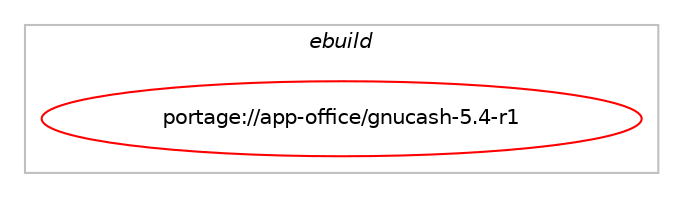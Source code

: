 digraph prolog {

# *************
# Graph options
# *************

newrank=true;
concentrate=true;
compound=true;
graph [rankdir=LR,fontname=Helvetica,fontsize=10,ranksep=1.5];#, ranksep=2.5, nodesep=0.2];
edge  [arrowhead=vee];
node  [fontname=Helvetica,fontsize=10];

# **********
# The ebuild
# **********

subgraph cluster_leftcol {
color=gray;
label=<<i>ebuild</i>>;
id [label="portage://app-office/gnucash-5.4-r1", color=red, width=4, href="../app-office/gnucash-5.4-r1.svg"];
}

# ****************
# The dependencies
# ****************

subgraph cluster_midcol {
color=gray;
label=<<i>dependencies</i>>;
subgraph cluster_compile {
fillcolor="#eeeeee";
style=filled;
label=<<i>compile</i>>;
# *** BEGIN UNKNOWN DEPENDENCY TYPE (TODO) ***
# id -> equal(use_conditional_group(positive,aqbanking,portage://app-office/gnucash-5.4-r1,[package_dependency(portage://app-office/gnucash-5.4-r1,install,no,net-libs,aqbanking,greaterequal,[6,,,6],[],[use(optenable(ofx),none)]),package_dependency(portage://app-office/gnucash-5.4-r1,install,no,sys-libs,gwenhywfar,greaterequal,[5.6.0,,,5.6.0],any_same_slot,[]),use_conditional_group(positive,smartcard,portage://app-office/gnucash-5.4-r1,[package_dependency(portage://app-office/gnucash-5.4-r1,install,no,sys-libs,libchipcard,none,[,,],[],[])])]))
# *** END UNKNOWN DEPENDENCY TYPE (TODO) ***

# *** BEGIN UNKNOWN DEPENDENCY TYPE (TODO) ***
# id -> equal(use_conditional_group(positive,gnome-keyring,portage://app-office/gnucash-5.4-r1,[package_dependency(portage://app-office/gnucash-5.4-r1,install,no,app-crypt,libsecret,greaterequal,[0.18,,,0.18],[],[])]))
# *** END UNKNOWN DEPENDENCY TYPE (TODO) ***

# *** BEGIN UNKNOWN DEPENDENCY TYPE (TODO) ***
# id -> equal(use_conditional_group(positive,gui,portage://app-office/gnucash-5.4-r1,[package_dependency(portage://app-office/gnucash-5.4-r1,install,no,x11-libs,gtk+,greaterequal,[3.22.30,,,3.22.30],[slot(3)],[]),package_dependency(portage://app-office/gnucash-5.4-r1,install,no,gnome-base,dconf,none,[,,],[],[]),package_dependency(portage://app-office/gnucash-5.4-r1,install,no,net-libs,webkit-gtk,none,[,,],[slot(4.1),equal],[]),use_conditional_group(positive,aqbanking,portage://app-office/gnucash-5.4-r1,[package_dependency(portage://app-office/gnucash-5.4-r1,install,no,sys-libs,gwenhywfar,none,[,,],any_same_slot,[use(enable(gtk),none)])])]))
# *** END UNKNOWN DEPENDENCY TYPE (TODO) ***

# *** BEGIN UNKNOWN DEPENDENCY TYPE (TODO) ***
# id -> equal(use_conditional_group(positive,mysql,portage://app-office/gnucash-5.4-r1,[package_dependency(portage://app-office/gnucash-5.4-r1,install,no,dev-db,libdbi,none,[,,],[],[]),package_dependency(portage://app-office/gnucash-5.4-r1,install,no,dev-db,libdbi-drivers,none,[,,],[],[use(enable(mysql),none)])]))
# *** END UNKNOWN DEPENDENCY TYPE (TODO) ***

# *** BEGIN UNKNOWN DEPENDENCY TYPE (TODO) ***
# id -> equal(use_conditional_group(positive,ofx,portage://app-office/gnucash-5.4-r1,[package_dependency(portage://app-office/gnucash-5.4-r1,install,no,dev-libs,libofx,greaterequal,[0.9.12,,,0.9.12],any_same_slot,[])]))
# *** END UNKNOWN DEPENDENCY TYPE (TODO) ***

# *** BEGIN UNKNOWN DEPENDENCY TYPE (TODO) ***
# id -> equal(use_conditional_group(positive,postgres,portage://app-office/gnucash-5.4-r1,[package_dependency(portage://app-office/gnucash-5.4-r1,install,no,dev-db,libdbi,none,[,,],[],[]),package_dependency(portage://app-office/gnucash-5.4-r1,install,no,dev-db,libdbi-drivers,none,[,,],[],[use(enable(postgres),none)])]))
# *** END UNKNOWN DEPENDENCY TYPE (TODO) ***

# *** BEGIN UNKNOWN DEPENDENCY TYPE (TODO) ***
# id -> equal(use_conditional_group(positive,python,portage://app-office/gnucash-5.4-r1,[use_conditional_group(positive,python_single_target_python3_10,portage://app-office/gnucash-5.4-r1,[package_dependency(portage://app-office/gnucash-5.4-r1,install,no,dev-lang,python,none,[,,],[slot(3.10)],[])]),use_conditional_group(positive,python_single_target_python3_11,portage://app-office/gnucash-5.4-r1,[package_dependency(portage://app-office/gnucash-5.4-r1,install,no,dev-lang,python,none,[,,],[slot(3.11)],[])]),use_conditional_group(positive,python_single_target_python3_12,portage://app-office/gnucash-5.4-r1,[package_dependency(portage://app-office/gnucash-5.4-r1,install,no,dev-lang,python,none,[,,],[slot(3.12)],[])]),use_conditional_group(positive,python_single_target_python3_10,portage://app-office/gnucash-5.4-r1,[package_dependency(portage://app-office/gnucash-5.4-r1,install,no,dev-python,pygobject,none,[,,],[slot(3)],[use(enable(python_targets_python3_10),negative)])]),use_conditional_group(positive,python_single_target_python3_11,portage://app-office/gnucash-5.4-r1,[package_dependency(portage://app-office/gnucash-5.4-r1,install,no,dev-python,pygobject,none,[,,],[slot(3)],[use(enable(python_targets_python3_11),negative)])]),use_conditional_group(positive,python_single_target_python3_12,portage://app-office/gnucash-5.4-r1,[package_dependency(portage://app-office/gnucash-5.4-r1,install,no,dev-python,pygobject,none,[,,],[slot(3)],[use(enable(python_targets_python3_12),negative)])])]))
# *** END UNKNOWN DEPENDENCY TYPE (TODO) ***

# *** BEGIN UNKNOWN DEPENDENCY TYPE (TODO) ***
# id -> equal(use_conditional_group(positive,quotes,portage://app-office/gnucash-5.4-r1,[package_dependency(portage://app-office/gnucash-5.4-r1,install,no,dev-perl,Finance-Quote,greaterequal,[1.11,,,1.11],[],[]),package_dependency(portage://app-office/gnucash-5.4-r1,install,no,dev-perl,JSON-Parse,none,[,,],[],[]),package_dependency(portage://app-office/gnucash-5.4-r1,install,no,dev-perl,HTML-TableExtract,none,[,,],[],[])]))
# *** END UNKNOWN DEPENDENCY TYPE (TODO) ***

# *** BEGIN UNKNOWN DEPENDENCY TYPE (TODO) ***
# id -> equal(use_conditional_group(positive,sqlite,portage://app-office/gnucash-5.4-r1,[package_dependency(portage://app-office/gnucash-5.4-r1,install,no,dev-db,libdbi,none,[,,],[],[]),package_dependency(portage://app-office/gnucash-5.4-r1,install,no,dev-db,libdbi-drivers,none,[,,],[],[use(enable(sqlite),none)])]))
# *** END UNKNOWN DEPENDENCY TYPE (TODO) ***

# *** BEGIN UNKNOWN DEPENDENCY TYPE (TODO) ***
# id -> equal(package_dependency(portage://app-office/gnucash-5.4-r1,install,no,dev-build,libtool,none,[,,],[],[]))
# *** END UNKNOWN DEPENDENCY TYPE (TODO) ***

# *** BEGIN UNKNOWN DEPENDENCY TYPE (TODO) ***
# id -> equal(package_dependency(portage://app-office/gnucash-5.4-r1,install,no,dev-cpp,gtest,greaterequal,[1.8.0,,,1.8.0],[],[]))
# *** END UNKNOWN DEPENDENCY TYPE (TODO) ***

# *** BEGIN UNKNOWN DEPENDENCY TYPE (TODO) ***
# id -> equal(package_dependency(portage://app-office/gnucash-5.4-r1,install,no,dev-lang,perl,none,[,,],[],[]))
# *** END UNKNOWN DEPENDENCY TYPE (TODO) ***

# *** BEGIN UNKNOWN DEPENDENCY TYPE (TODO) ***
# id -> equal(package_dependency(portage://app-office/gnucash-5.4-r1,install,no,dev-libs,boost,none,[,,],any_same_slot,[use(enable(icu),none),use(enable(nls),none)]))
# *** END UNKNOWN DEPENDENCY TYPE (TODO) ***

# *** BEGIN UNKNOWN DEPENDENCY TYPE (TODO) ***
# id -> equal(package_dependency(portage://app-office/gnucash-5.4-r1,install,no,dev-libs,glib,greaterequal,[2.56.1,,,2.56.1],[slot(2)],[]))
# *** END UNKNOWN DEPENDENCY TYPE (TODO) ***

# *** BEGIN UNKNOWN DEPENDENCY TYPE (TODO) ***
# id -> equal(package_dependency(portage://app-office/gnucash-5.4-r1,install,no,dev-libs,icu,none,[,,],any_same_slot,[]))
# *** END UNKNOWN DEPENDENCY TYPE (TODO) ***

# *** BEGIN UNKNOWN DEPENDENCY TYPE (TODO) ***
# id -> equal(package_dependency(portage://app-office/gnucash-5.4-r1,install,no,dev-libs,libxml2,none,[,,],[slot(2)],[]))
# *** END UNKNOWN DEPENDENCY TYPE (TODO) ***

# *** BEGIN UNKNOWN DEPENDENCY TYPE (TODO) ***
# id -> equal(package_dependency(portage://app-office/gnucash-5.4-r1,install,no,dev-libs,libxslt,none,[,,],[],[]))
# *** END UNKNOWN DEPENDENCY TYPE (TODO) ***

# *** BEGIN UNKNOWN DEPENDENCY TYPE (TODO) ***
# id -> equal(package_dependency(portage://app-office/gnucash-5.4-r1,install,no,dev-perl,XML-Parser,none,[,,],[],[]))
# *** END UNKNOWN DEPENDENCY TYPE (TODO) ***

# *** BEGIN UNKNOWN DEPENDENCY TYPE (TODO) ***
# id -> equal(package_dependency(portage://app-office/gnucash-5.4-r1,install,no,dev-scheme,guile,greaterequal,[2.2.0,,,2.2.0],any_same_slot,[use(enable(regex),none)]))
# *** END UNKNOWN DEPENDENCY TYPE (TODO) ***

# *** BEGIN UNKNOWN DEPENDENCY TYPE (TODO) ***
# id -> equal(package_dependency(portage://app-office/gnucash-5.4-r1,install,no,sys-devel,gettext,greaterequal,[0.20,,,0.20],[],[]))
# *** END UNKNOWN DEPENDENCY TYPE (TODO) ***

# *** BEGIN UNKNOWN DEPENDENCY TYPE (TODO) ***
# id -> equal(package_dependency(portage://app-office/gnucash-5.4-r1,install,no,sys-libs,zlib,greaterequal,[1.1.4,,,1.1.4],[],[]))
# *** END UNKNOWN DEPENDENCY TYPE (TODO) ***

}
subgraph cluster_compileandrun {
fillcolor="#eeeeee";
style=filled;
label=<<i>compile and run</i>>;
}
subgraph cluster_run {
fillcolor="#eeeeee";
style=filled;
label=<<i>run</i>>;
# *** BEGIN UNKNOWN DEPENDENCY TYPE (TODO) ***
# id -> equal(use_conditional_group(positive,aqbanking,portage://app-office/gnucash-5.4-r1,[package_dependency(portage://app-office/gnucash-5.4-r1,run,no,net-libs,aqbanking,greaterequal,[6,,,6],[],[use(optenable(ofx),none)]),package_dependency(portage://app-office/gnucash-5.4-r1,run,no,sys-libs,gwenhywfar,greaterequal,[5.6.0,,,5.6.0],any_same_slot,[]),use_conditional_group(positive,smartcard,portage://app-office/gnucash-5.4-r1,[package_dependency(portage://app-office/gnucash-5.4-r1,run,no,sys-libs,libchipcard,none,[,,],[],[])])]))
# *** END UNKNOWN DEPENDENCY TYPE (TODO) ***

# *** BEGIN UNKNOWN DEPENDENCY TYPE (TODO) ***
# id -> equal(use_conditional_group(positive,gnome-keyring,portage://app-office/gnucash-5.4-r1,[package_dependency(portage://app-office/gnucash-5.4-r1,run,no,app-crypt,libsecret,greaterequal,[0.18,,,0.18],[],[])]))
# *** END UNKNOWN DEPENDENCY TYPE (TODO) ***

# *** BEGIN UNKNOWN DEPENDENCY TYPE (TODO) ***
# id -> equal(use_conditional_group(positive,gui,portage://app-office/gnucash-5.4-r1,[package_dependency(portage://app-office/gnucash-5.4-r1,run,no,x11-libs,gtk+,greaterequal,[3.22.30,,,3.22.30],[slot(3)],[]),package_dependency(portage://app-office/gnucash-5.4-r1,run,no,gnome-base,dconf,none,[,,],[],[]),package_dependency(portage://app-office/gnucash-5.4-r1,run,no,net-libs,webkit-gtk,none,[,,],[slot(4.1),equal],[]),use_conditional_group(positive,aqbanking,portage://app-office/gnucash-5.4-r1,[package_dependency(portage://app-office/gnucash-5.4-r1,run,no,sys-libs,gwenhywfar,none,[,,],any_same_slot,[use(enable(gtk),none)])])]))
# *** END UNKNOWN DEPENDENCY TYPE (TODO) ***

# *** BEGIN UNKNOWN DEPENDENCY TYPE (TODO) ***
# id -> equal(use_conditional_group(positive,mysql,portage://app-office/gnucash-5.4-r1,[package_dependency(portage://app-office/gnucash-5.4-r1,run,no,dev-db,libdbi,none,[,,],[],[]),package_dependency(portage://app-office/gnucash-5.4-r1,run,no,dev-db,libdbi-drivers,none,[,,],[],[use(enable(mysql),none)])]))
# *** END UNKNOWN DEPENDENCY TYPE (TODO) ***

# *** BEGIN UNKNOWN DEPENDENCY TYPE (TODO) ***
# id -> equal(use_conditional_group(positive,ofx,portage://app-office/gnucash-5.4-r1,[package_dependency(portage://app-office/gnucash-5.4-r1,run,no,dev-libs,libofx,greaterequal,[0.9.12,,,0.9.12],any_same_slot,[])]))
# *** END UNKNOWN DEPENDENCY TYPE (TODO) ***

# *** BEGIN UNKNOWN DEPENDENCY TYPE (TODO) ***
# id -> equal(use_conditional_group(positive,postgres,portage://app-office/gnucash-5.4-r1,[package_dependency(portage://app-office/gnucash-5.4-r1,run,no,dev-db,libdbi,none,[,,],[],[]),package_dependency(portage://app-office/gnucash-5.4-r1,run,no,dev-db,libdbi-drivers,none,[,,],[],[use(enable(postgres),none)])]))
# *** END UNKNOWN DEPENDENCY TYPE (TODO) ***

# *** BEGIN UNKNOWN DEPENDENCY TYPE (TODO) ***
# id -> equal(use_conditional_group(positive,python,portage://app-office/gnucash-5.4-r1,[use_conditional_group(positive,python_single_target_python3_10,portage://app-office/gnucash-5.4-r1,[package_dependency(portage://app-office/gnucash-5.4-r1,run,no,dev-lang,python,none,[,,],[slot(3.10)],[])]),use_conditional_group(positive,python_single_target_python3_11,portage://app-office/gnucash-5.4-r1,[package_dependency(portage://app-office/gnucash-5.4-r1,run,no,dev-lang,python,none,[,,],[slot(3.11)],[])]),use_conditional_group(positive,python_single_target_python3_12,portage://app-office/gnucash-5.4-r1,[package_dependency(portage://app-office/gnucash-5.4-r1,run,no,dev-lang,python,none,[,,],[slot(3.12)],[])]),use_conditional_group(positive,python_single_target_python3_10,portage://app-office/gnucash-5.4-r1,[package_dependency(portage://app-office/gnucash-5.4-r1,run,no,dev-python,pygobject,none,[,,],[slot(3)],[use(enable(python_targets_python3_10),negative)])]),use_conditional_group(positive,python_single_target_python3_11,portage://app-office/gnucash-5.4-r1,[package_dependency(portage://app-office/gnucash-5.4-r1,run,no,dev-python,pygobject,none,[,,],[slot(3)],[use(enable(python_targets_python3_11),negative)])]),use_conditional_group(positive,python_single_target_python3_12,portage://app-office/gnucash-5.4-r1,[package_dependency(portage://app-office/gnucash-5.4-r1,run,no,dev-python,pygobject,none,[,,],[slot(3)],[use(enable(python_targets_python3_12),negative)])])]))
# *** END UNKNOWN DEPENDENCY TYPE (TODO) ***

# *** BEGIN UNKNOWN DEPENDENCY TYPE (TODO) ***
# id -> equal(use_conditional_group(positive,quotes,portage://app-office/gnucash-5.4-r1,[package_dependency(portage://app-office/gnucash-5.4-r1,run,no,dev-perl,Finance-Quote,greaterequal,[1.11,,,1.11],[],[]),package_dependency(portage://app-office/gnucash-5.4-r1,run,no,dev-perl,JSON-Parse,none,[,,],[],[]),package_dependency(portage://app-office/gnucash-5.4-r1,run,no,dev-perl,HTML-TableExtract,none,[,,],[],[])]))
# *** END UNKNOWN DEPENDENCY TYPE (TODO) ***

# *** BEGIN UNKNOWN DEPENDENCY TYPE (TODO) ***
# id -> equal(use_conditional_group(positive,sqlite,portage://app-office/gnucash-5.4-r1,[package_dependency(portage://app-office/gnucash-5.4-r1,run,no,dev-db,libdbi,none,[,,],[],[]),package_dependency(portage://app-office/gnucash-5.4-r1,run,no,dev-db,libdbi-drivers,none,[,,],[],[use(enable(sqlite),none)])]))
# *** END UNKNOWN DEPENDENCY TYPE (TODO) ***

# *** BEGIN UNKNOWN DEPENDENCY TYPE (TODO) ***
# id -> equal(package_dependency(portage://app-office/gnucash-5.4-r1,run,no,dev-libs,boost,none,[,,],any_same_slot,[use(enable(icu),none),use(enable(nls),none)]))
# *** END UNKNOWN DEPENDENCY TYPE (TODO) ***

# *** BEGIN UNKNOWN DEPENDENCY TYPE (TODO) ***
# id -> equal(package_dependency(portage://app-office/gnucash-5.4-r1,run,no,dev-libs,glib,greaterequal,[2.56.1,,,2.56.1],[slot(2)],[]))
# *** END UNKNOWN DEPENDENCY TYPE (TODO) ***

# *** BEGIN UNKNOWN DEPENDENCY TYPE (TODO) ***
# id -> equal(package_dependency(portage://app-office/gnucash-5.4-r1,run,no,dev-libs,icu,none,[,,],any_same_slot,[]))
# *** END UNKNOWN DEPENDENCY TYPE (TODO) ***

# *** BEGIN UNKNOWN DEPENDENCY TYPE (TODO) ***
# id -> equal(package_dependency(portage://app-office/gnucash-5.4-r1,run,no,dev-libs,libxml2,none,[,,],[slot(2)],[]))
# *** END UNKNOWN DEPENDENCY TYPE (TODO) ***

# *** BEGIN UNKNOWN DEPENDENCY TYPE (TODO) ***
# id -> equal(package_dependency(portage://app-office/gnucash-5.4-r1,run,no,dev-libs,libxslt,none,[,,],[],[]))
# *** END UNKNOWN DEPENDENCY TYPE (TODO) ***

# *** BEGIN UNKNOWN DEPENDENCY TYPE (TODO) ***
# id -> equal(package_dependency(portage://app-office/gnucash-5.4-r1,run,no,dev-scheme,guile,greaterequal,[2.2.0,,,2.2.0],any_same_slot,[use(enable(regex),none)]))
# *** END UNKNOWN DEPENDENCY TYPE (TODO) ***

# *** BEGIN UNKNOWN DEPENDENCY TYPE (TODO) ***
# id -> equal(package_dependency(portage://app-office/gnucash-5.4-r1,run,no,sys-libs,zlib,greaterequal,[1.1.4,,,1.1.4],[],[]))
# *** END UNKNOWN DEPENDENCY TYPE (TODO) ***

}
}

# **************
# The candidates
# **************

subgraph cluster_choices {
rank=same;
color=gray;
label=<<i>candidates</i>>;

}

}
